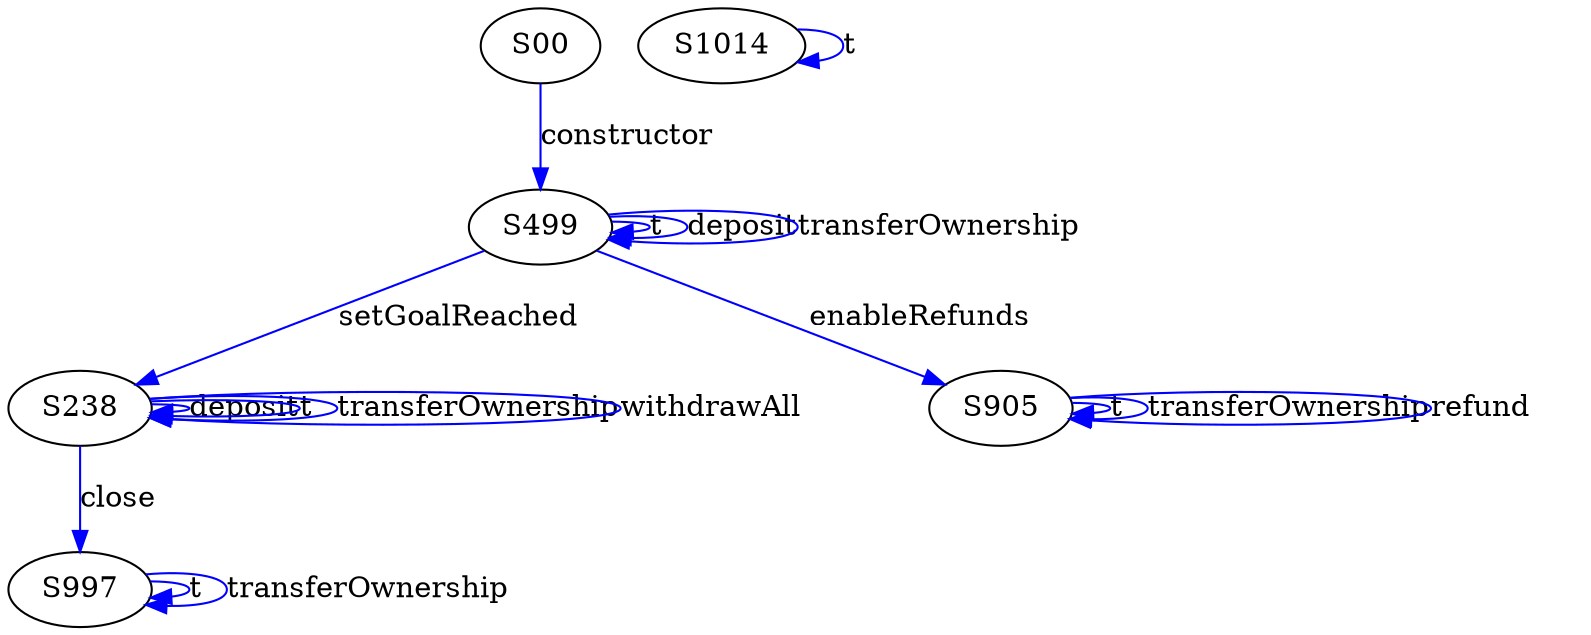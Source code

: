 digraph {

S499->S499 [label="t", style="", color="blue"]
S238->S238 [label="deposit", style="", color="blue"]
S499->S238 [label="setGoalReached", style="", color="blue"]
S00->S499 [label="constructor", style="", color="blue"]
S499->S499 [label="deposit", style="", color="blue"]
S238->S997 [label="close", style="", color="blue"]
S1014->S1014 [label="t", style="", color="blue"]
S997->S997 [label="t", style="", color="blue"]
S905->S905 [label="t", style="", color="blue"]
S499->S905 [label="enableRefunds", style="", color="blue"]
S238->S238 [label="t", style="", color="blue"]
S997->S997 [label="transferOwnership", style="", color="blue"]
S905->S905 [label="transferOwnership", style="", color="blue"]
S905->S905 [label="refund", style="", color="blue"]
S238->S238 [label="transferOwnership", style="", color="blue"]
S499->S499 [label="transferOwnership", style="", color="blue"]
S238->S238 [label="withdrawAll", style="", color="blue"]
}